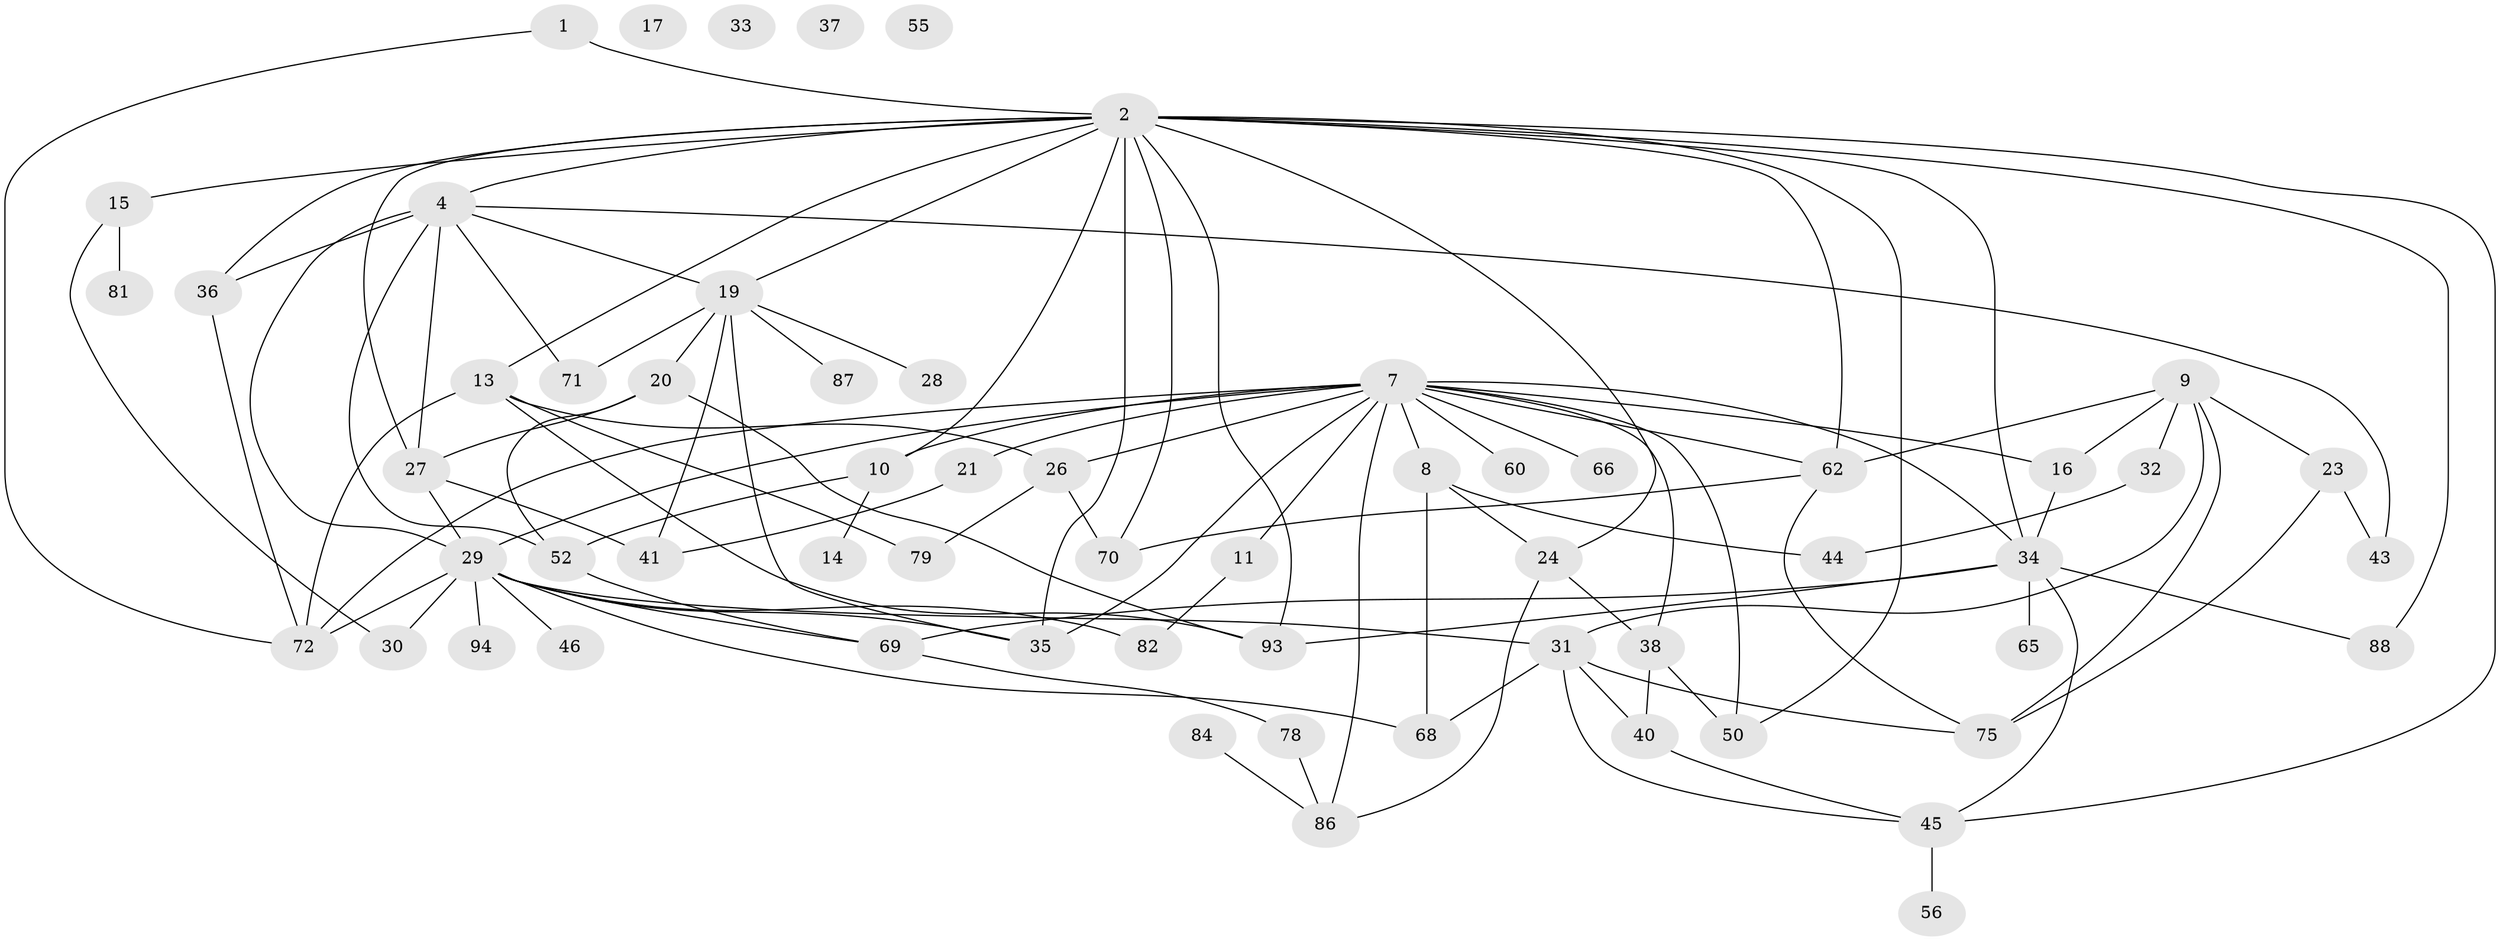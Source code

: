 // original degree distribution, {2: 0.2524271844660194, 3: 0.23300970873786409, 5: 0.08737864077669903, 7: 0.038834951456310676, 4: 0.17475728155339806, 1: 0.13592233009708737, 0: 0.038834951456310676, 6: 0.02912621359223301, 11: 0.009708737864077669}
// Generated by graph-tools (version 1.1) at 2025/16/03/04/25 18:16:47]
// undirected, 61 vertices, 108 edges
graph export_dot {
graph [start="1"]
  node [color=gray90,style=filled];
  1;
  2 [super="+5+3+59"];
  4 [super="+6+57"];
  7 [super="+98+102+85"];
  8 [super="+18"];
  9 [super="+12"];
  10 [super="+42+54"];
  11;
  13 [super="+76"];
  14;
  15 [super="+48"];
  16 [super="+90"];
  17;
  19 [super="+22"];
  20 [super="+25"];
  21;
  23 [super="+49"];
  24 [super="+89"];
  26 [super="+103+96"];
  27 [super="+64"];
  28;
  29 [super="+58+39"];
  30;
  31 [super="+47"];
  32;
  33;
  34 [super="+73+51"];
  35 [super="+95"];
  36;
  37;
  38 [super="+61"];
  40;
  41;
  43;
  44;
  45 [super="+101"];
  46;
  50;
  52;
  55;
  56;
  60;
  62 [super="+80"];
  65;
  66;
  68;
  69;
  70;
  71;
  72 [super="+77"];
  75;
  78;
  79;
  81;
  82;
  84;
  86 [super="+92"];
  87;
  88;
  93;
  94;
  1 -- 72;
  1 -- 2;
  2 -- 34;
  2 -- 35;
  2 -- 36;
  2 -- 88;
  2 -- 13;
  2 -- 4;
  2 -- 45;
  2 -- 62;
  2 -- 70;
  2 -- 10;
  2 -- 15;
  2 -- 50;
  2 -- 24;
  2 -- 27;
  2 -- 93;
  2 -- 19;
  4 -- 52;
  4 -- 71;
  4 -- 43;
  4 -- 36;
  4 -- 27;
  4 -- 19;
  4 -- 29;
  7 -- 72;
  7 -- 66;
  7 -- 35 [weight=2];
  7 -- 8;
  7 -- 60;
  7 -- 50;
  7 -- 34;
  7 -- 10;
  7 -- 86;
  7 -- 21;
  7 -- 38;
  7 -- 11;
  7 -- 26;
  7 -- 62 [weight=2];
  7 -- 29;
  7 -- 16;
  8 -- 24;
  8 -- 44;
  8 -- 68;
  9 -- 32;
  9 -- 23;
  9 -- 75;
  9 -- 31;
  9 -- 62;
  9 -- 16;
  10 -- 52;
  10 -- 14;
  11 -- 82;
  13 -- 79;
  13 -- 93;
  13 -- 72;
  13 -- 26 [weight=2];
  15 -- 30;
  15 -- 81;
  16 -- 34 [weight=2];
  19 -- 41;
  19 -- 87;
  19 -- 20 [weight=2];
  19 -- 35;
  19 -- 71;
  19 -- 28;
  20 -- 52;
  20 -- 93;
  20 -- 27;
  21 -- 41;
  23 -- 75;
  23 -- 43;
  24 -- 38;
  24 -- 86;
  26 -- 70;
  26 -- 79;
  27 -- 41;
  27 -- 29;
  29 -- 69;
  29 -- 46;
  29 -- 35;
  29 -- 68;
  29 -- 72;
  29 -- 82;
  29 -- 94 [weight=2];
  29 -- 30;
  29 -- 31;
  31 -- 75;
  31 -- 45;
  31 -- 40;
  31 -- 68;
  32 -- 44;
  34 -- 69;
  34 -- 65;
  34 -- 45;
  34 -- 88;
  34 -- 93;
  36 -- 72;
  38 -- 40;
  38 -- 50;
  40 -- 45;
  45 -- 56;
  52 -- 69;
  62 -- 70;
  62 -- 75;
  69 -- 78;
  78 -- 86;
  84 -- 86;
}

